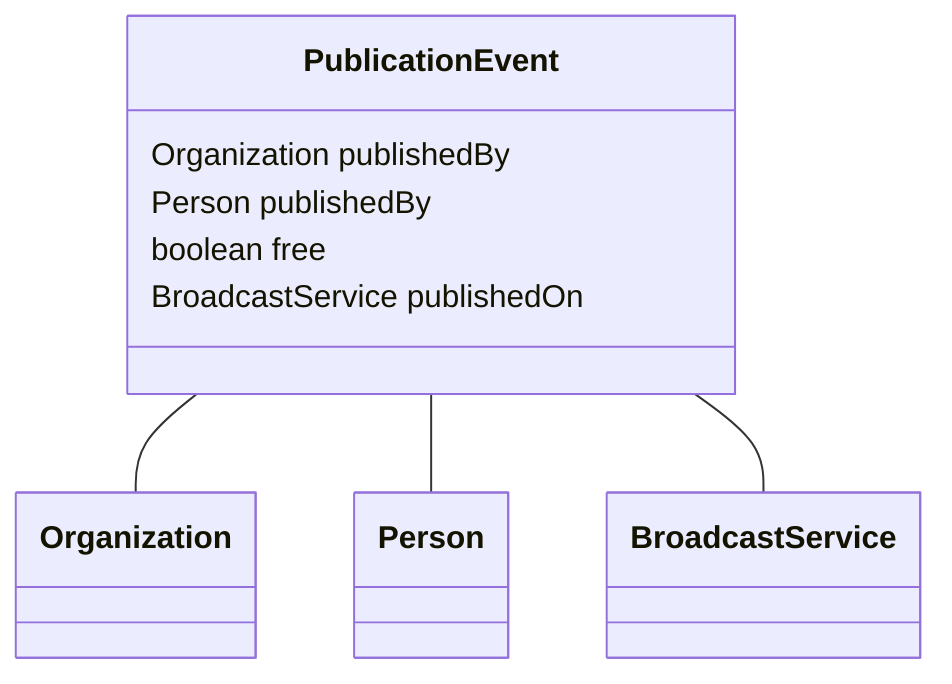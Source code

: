 classDiagram
  PublicationEvent -- Organization
  PublicationEvent -- Person
  PublicationEvent -- BroadcastService


class PublicationEvent {

  Organization publishedBy
  Person publishedBy
  boolean free
  BroadcastService publishedOn

 }